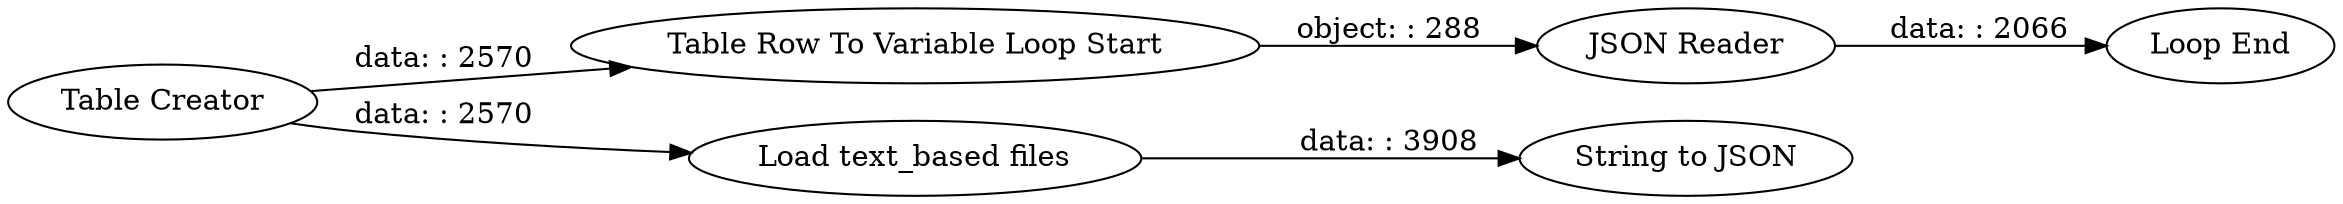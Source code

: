 digraph {
	"-5621923154138137835_5" [label="Table Row To Variable Loop Start"]
	"-5621923154138137835_7" [label="Load text_based files"]
	"-5621923154138137835_2" [label="Table Creator"]
	"-5621923154138137835_8" [label="String to JSON"]
	"-5621923154138137835_6" [label="Loop End"]
	"-5621923154138137835_4" [label="JSON Reader"]
	"-5621923154138137835_4" -> "-5621923154138137835_6" [label="data: : 2066"]
	"-5621923154138137835_7" -> "-5621923154138137835_8" [label="data: : 3908"]
	"-5621923154138137835_5" -> "-5621923154138137835_4" [label="object: : 288"]
	"-5621923154138137835_2" -> "-5621923154138137835_7" [label="data: : 2570"]
	"-5621923154138137835_2" -> "-5621923154138137835_5" [label="data: : 2570"]
	rankdir=LR
}
